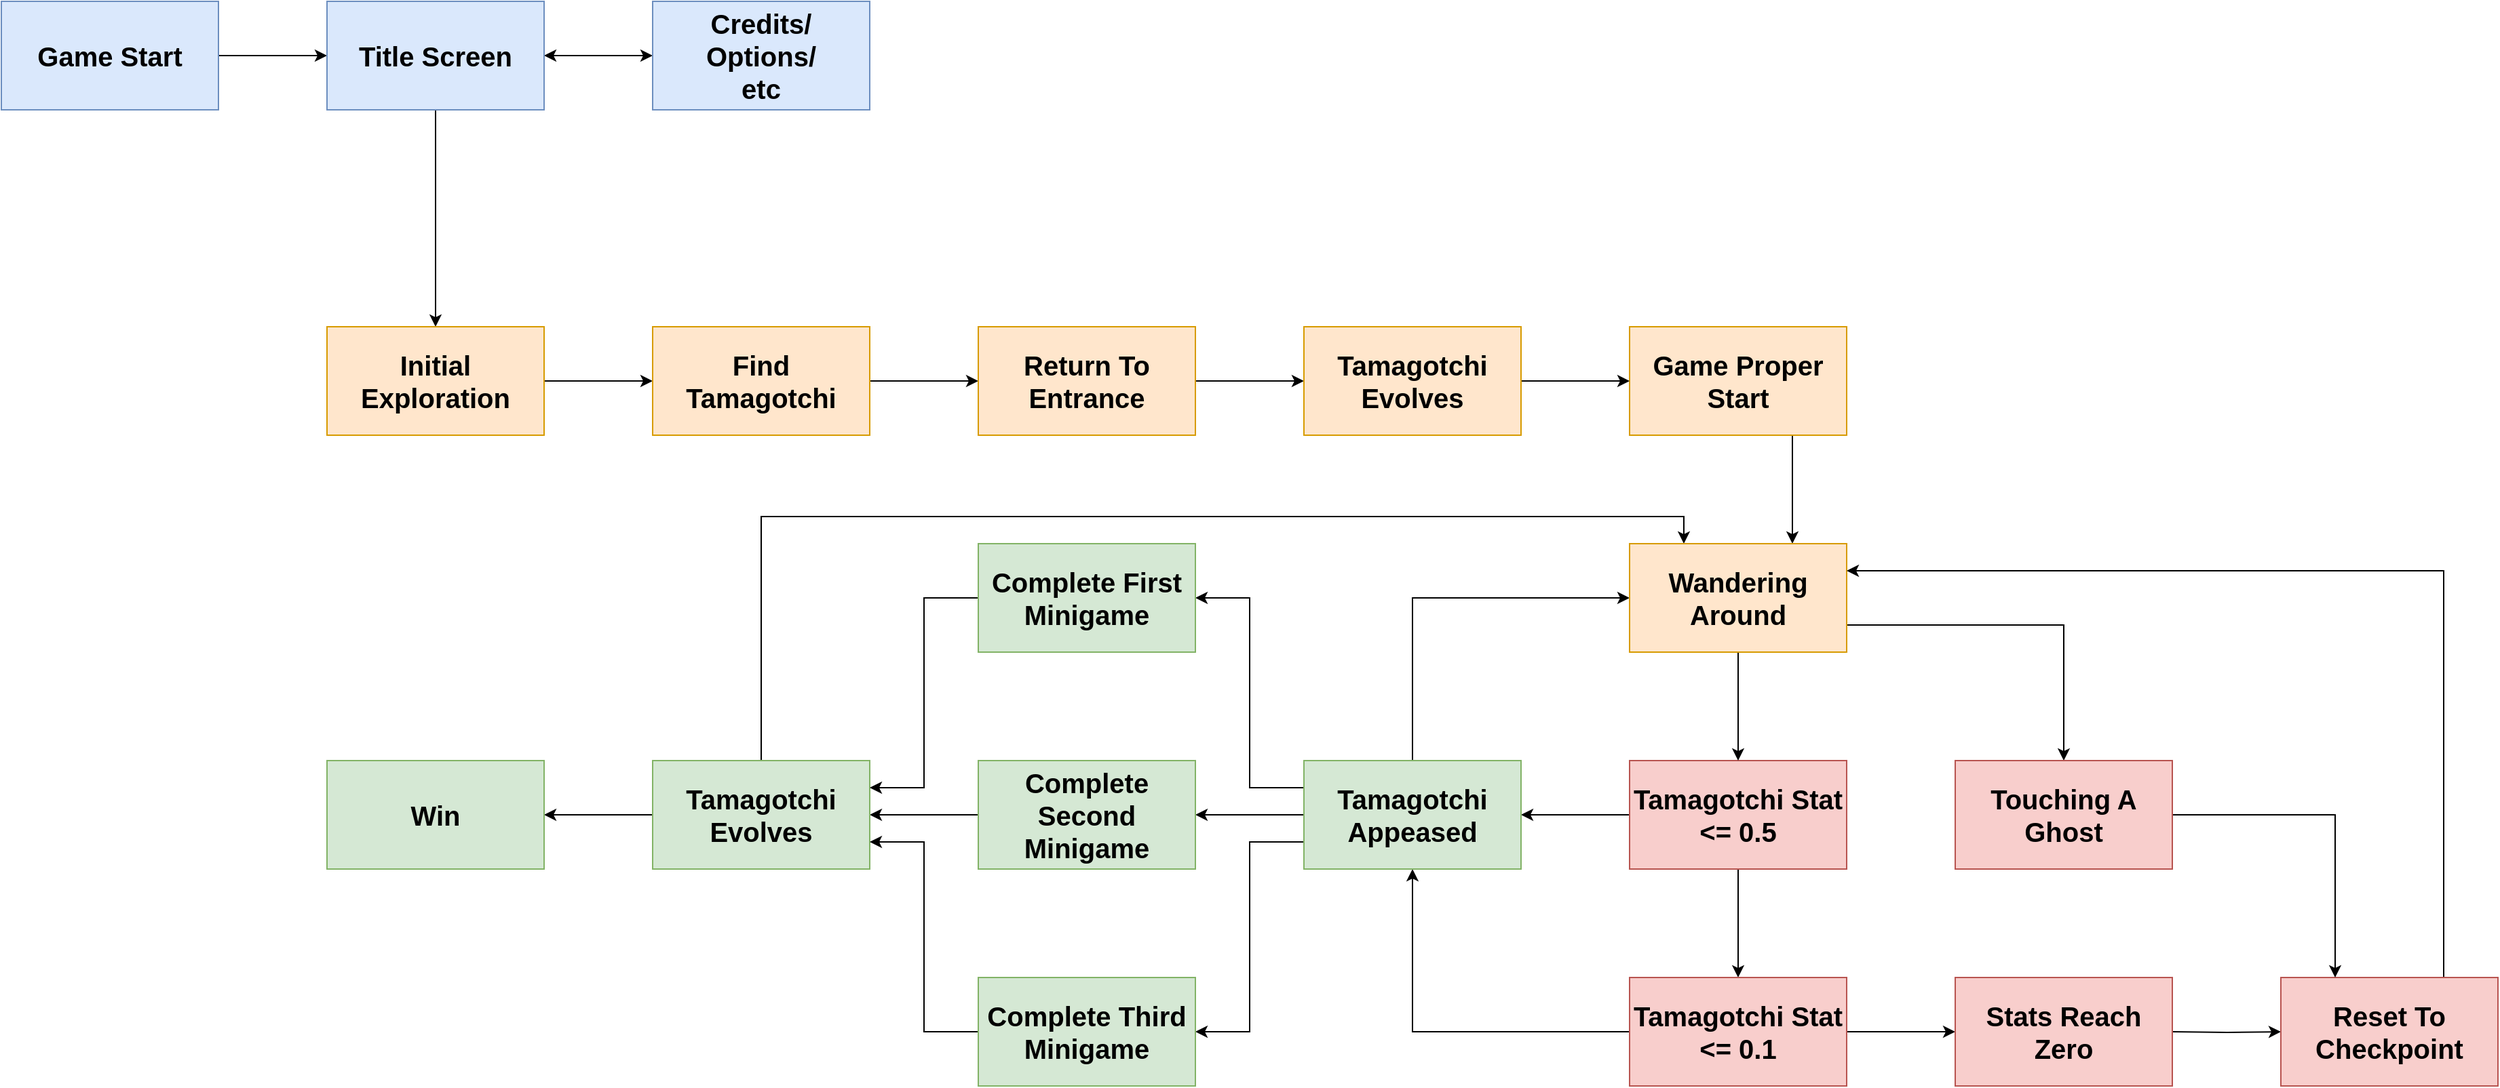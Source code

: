 <mxfile version="20.5.3" type="device"><diagram id="7LpqmNk2iSjQ0hg_V4g5" name="Page-1"><mxGraphModel dx="2522" dy="892" grid="1" gridSize="10" guides="1" tooltips="1" connect="1" arrows="1" fold="1" page="1" pageScale="1" pageWidth="1100" pageHeight="850" math="0" shadow="0"><root><mxCell id="0"/><mxCell id="1" parent="0"/><mxCell id="aFH19z_1QAXetU5XabxN-4" style="edgeStyle=orthogonalEdgeStyle;rounded=0;orthogonalLoop=1;jettySize=auto;html=1;exitX=1;exitY=0.5;exitDx=0;exitDy=0;entryX=0;entryY=0.5;entryDx=0;entryDy=0;fontSize=20;" parent="1" source="aFH19z_1QAXetU5XabxN-1" target="aFH19z_1QAXetU5XabxN-3" edge="1"><mxGeometry relative="1" as="geometry"/></mxCell><mxCell id="aFH19z_1QAXetU5XabxN-1" value="&lt;b style=&quot;font-size: 20px;&quot;&gt;Game Start&lt;br style=&quot;font-size: 20px;&quot;&gt;&lt;/b&gt;" style="rounded=0;whiteSpace=wrap;html=1;fontSize=20;fillColor=#d5e8d4;strokeColor=#82b366;" parent="1" vertex="1"><mxGeometry x="-440" y="160" width="160" height="80" as="geometry"/></mxCell><mxCell id="aFH19z_1QAXetU5XabxN-6" style="edgeStyle=orthogonalEdgeStyle;rounded=0;orthogonalLoop=1;jettySize=auto;html=1;exitX=1;exitY=0.5;exitDx=0;exitDy=0;entryX=0;entryY=0.5;entryDx=0;entryDy=0;fontSize=15;startArrow=classic;startFill=1;" parent="1" source="aFH19z_1QAXetU5XabxN-3" target="aFH19z_1QAXetU5XabxN-5" edge="1"><mxGeometry relative="1" as="geometry"/></mxCell><mxCell id="syz5tHXqvhNhh0BZQjFG-47" style="edgeStyle=orthogonalEdgeStyle;rounded=0;orthogonalLoop=1;jettySize=auto;html=1;exitX=0.5;exitY=1;exitDx=0;exitDy=0;entryX=0.5;entryY=0;entryDx=0;entryDy=0;startArrow=none;startFill=0;endArrow=classic;endFill=1;" edge="1" parent="1" source="aFH19z_1QAXetU5XabxN-3" target="syz5tHXqvhNhh0BZQjFG-46"><mxGeometry relative="1" as="geometry"/></mxCell><mxCell id="aFH19z_1QAXetU5XabxN-3" value="&lt;b style=&quot;font-size: 20px;&quot;&gt;Title Screen&lt;br&gt;&lt;/b&gt;" style="rounded=0;whiteSpace=wrap;html=1;fontSize=20;fillColor=#d5e8d4;strokeColor=#82b366;" parent="1" vertex="1"><mxGeometry x="-200" y="160" width="160" height="80" as="geometry"/></mxCell><mxCell id="aFH19z_1QAXetU5XabxN-5" value="&lt;div&gt;&lt;b style=&quot;font-size: 20px;&quot;&gt;Credits/&lt;/b&gt;&lt;/div&gt;&lt;div&gt;&lt;b style=&quot;font-size: 20px;&quot;&gt;Options/&lt;/b&gt;&lt;/div&gt;&lt;div&gt;&lt;b style=&quot;font-size: 20px;&quot;&gt;etc&lt;/b&gt;&lt;/div&gt;" style="rounded=0;html=1;fontSize=20;whiteSpace=wrap;fillColor=#d5e8d4;strokeColor=#82b366;" parent="1" vertex="1"><mxGeometry x="40" y="160" width="160" height="80" as="geometry"/></mxCell><mxCell id="syz5tHXqvhNhh0BZQjFG-1" style="edgeStyle=orthogonalEdgeStyle;rounded=0;orthogonalLoop=1;jettySize=auto;html=1;exitX=1;exitY=0.5;exitDx=0;exitDy=0;entryX=0;entryY=0.5;entryDx=0;entryDy=0;" edge="1" parent="1" source="aFH19z_1QAXetU5XabxN-10" target="aFH19z_1QAXetU5XabxN-15"><mxGeometry relative="1" as="geometry"/></mxCell><mxCell id="aFH19z_1QAXetU5XabxN-10" value="&lt;b style=&quot;font-size: 20px;&quot;&gt;Find Tamagotchi&lt;br&gt;&lt;/b&gt;" style="rounded=0;whiteSpace=wrap;html=1;fontSize=20;fillColor=#ffe6cc;strokeColor=#d79b00;" parent="1" vertex="1"><mxGeometry x="40" y="400" width="160" height="80" as="geometry"/></mxCell><mxCell id="syz5tHXqvhNhh0BZQjFG-3" style="edgeStyle=orthogonalEdgeStyle;rounded=0;orthogonalLoop=1;jettySize=auto;html=1;exitX=1;exitY=0.5;exitDx=0;exitDy=0;entryX=0;entryY=0.5;entryDx=0;entryDy=0;" edge="1" parent="1" source="aFH19z_1QAXetU5XabxN-15" target="syz5tHXqvhNhh0BZQjFG-2"><mxGeometry relative="1" as="geometry"/></mxCell><mxCell id="aFH19z_1QAXetU5XabxN-15" value="&lt;b style=&quot;font-size: 20px;&quot;&gt;Return To Entrance&lt;br&gt;&lt;/b&gt;" style="rounded=0;whiteSpace=wrap;html=1;fontSize=20;fillColor=#ffe6cc;strokeColor=#d79b00;" parent="1" vertex="1"><mxGeometry x="280" y="400" width="160" height="80" as="geometry"/></mxCell><mxCell id="syz5tHXqvhNhh0BZQjFG-63" style="edgeStyle=orthogonalEdgeStyle;rounded=0;orthogonalLoop=1;jettySize=auto;html=1;exitX=0.75;exitY=1;exitDx=0;exitDy=0;entryX=0.75;entryY=0;entryDx=0;entryDy=0;startArrow=none;startFill=0;endArrow=classic;endFill=1;" edge="1" parent="1" source="aFH19z_1QAXetU5XabxN-17" target="syz5tHXqvhNhh0BZQjFG-38"><mxGeometry relative="1" as="geometry"/></mxCell><mxCell id="aFH19z_1QAXetU5XabxN-17" value="&lt;b style=&quot;font-size: 20px;&quot;&gt;Game Proper Start&lt;br&gt;&lt;/b&gt;" style="rounded=0;whiteSpace=wrap;html=1;fontSize=20;fillColor=#ffe6cc;strokeColor=#d79b00;" parent="1" vertex="1"><mxGeometry x="760" y="400" width="160" height="80" as="geometry"/></mxCell><mxCell id="aFH19z_1QAXetU5XabxN-23" style="edgeStyle=orthogonalEdgeStyle;rounded=0;orthogonalLoop=1;jettySize=auto;html=1;exitX=0.5;exitY=1;exitDx=0;exitDy=0;entryX=0.5;entryY=0;entryDx=0;entryDy=0;fontSize=15;startArrow=none;startFill=0;" parent="1" source="aFH19z_1QAXetU5XabxN-20" target="aFH19z_1QAXetU5XabxN-22" edge="1"><mxGeometry relative="1" as="geometry"/></mxCell><mxCell id="syz5tHXqvhNhh0BZQjFG-41" style="edgeStyle=orthogonalEdgeStyle;rounded=0;orthogonalLoop=1;jettySize=auto;html=1;exitX=0;exitY=0.5;exitDx=0;exitDy=0;entryX=1;entryY=0.5;entryDx=0;entryDy=0;startArrow=none;startFill=0;endArrow=classic;endFill=1;" edge="1" parent="1" source="aFH19z_1QAXetU5XabxN-20" target="aFH19z_1QAXetU5XabxN-24"><mxGeometry relative="1" as="geometry"/></mxCell><mxCell id="aFH19z_1QAXetU5XabxN-20" value="&lt;b style=&quot;font-size: 20px;&quot;&gt;Tamagotchi Stat &amp;lt;= 0.5&lt;br&gt;&lt;/b&gt;" style="rounded=0;whiteSpace=wrap;html=1;fontSize=20;fillColor=#f8cecc;strokeColor=#b85450;" parent="1" vertex="1"><mxGeometry x="760" y="720" width="160" height="80" as="geometry"/></mxCell><mxCell id="aFH19z_1QAXetU5XabxN-35" style="edgeStyle=orthogonalEdgeStyle;rounded=0;orthogonalLoop=1;jettySize=auto;html=1;exitX=1;exitY=0.5;exitDx=0;exitDy=0;entryX=0;entryY=0.5;entryDx=0;entryDy=0;fontSize=15;startArrow=none;startFill=0;" parent="1" source="aFH19z_1QAXetU5XabxN-22" target="aFH19z_1QAXetU5XabxN-30" edge="1"><mxGeometry relative="1" as="geometry"/></mxCell><mxCell id="syz5tHXqvhNhh0BZQjFG-42" style="edgeStyle=orthogonalEdgeStyle;rounded=0;orthogonalLoop=1;jettySize=auto;html=1;exitX=0;exitY=0.5;exitDx=0;exitDy=0;entryX=0.5;entryY=1;entryDx=0;entryDy=0;startArrow=none;startFill=0;endArrow=classic;endFill=1;" edge="1" parent="1" source="aFH19z_1QAXetU5XabxN-22" target="aFH19z_1QAXetU5XabxN-24"><mxGeometry relative="1" as="geometry"/></mxCell><mxCell id="aFH19z_1QAXetU5XabxN-22" value="&lt;b style=&quot;font-size: 20px;&quot;&gt;Tamagotchi Stat &amp;lt;= 0.1&lt;br&gt;&lt;/b&gt;" style="rounded=0;whiteSpace=wrap;html=1;fontSize=20;fillColor=#f8cecc;strokeColor=#b85450;" parent="1" vertex="1"><mxGeometry x="760" y="880" width="160" height="80" as="geometry"/></mxCell><mxCell id="syz5tHXqvhNhh0BZQjFG-27" style="edgeStyle=orthogonalEdgeStyle;rounded=0;orthogonalLoop=1;jettySize=auto;html=1;exitX=0;exitY=0.5;exitDx=0;exitDy=0;entryX=1;entryY=0.5;entryDx=0;entryDy=0;startArrow=none;startFill=0;" edge="1" parent="1" source="aFH19z_1QAXetU5XabxN-24" target="syz5tHXqvhNhh0BZQjFG-5"><mxGeometry relative="1" as="geometry"/></mxCell><mxCell id="syz5tHXqvhNhh0BZQjFG-28" style="edgeStyle=orthogonalEdgeStyle;rounded=0;orthogonalLoop=1;jettySize=auto;html=1;exitX=0;exitY=0.75;exitDx=0;exitDy=0;entryX=1;entryY=0.5;entryDx=0;entryDy=0;startArrow=none;startFill=0;" edge="1" parent="1" source="aFH19z_1QAXetU5XabxN-24" target="syz5tHXqvhNhh0BZQjFG-14"><mxGeometry relative="1" as="geometry"/></mxCell><mxCell id="syz5tHXqvhNhh0BZQjFG-29" style="edgeStyle=orthogonalEdgeStyle;rounded=0;orthogonalLoop=1;jettySize=auto;html=1;exitX=0;exitY=0.25;exitDx=0;exitDy=0;entryX=1;entryY=0.5;entryDx=0;entryDy=0;startArrow=none;startFill=0;" edge="1" parent="1" source="aFH19z_1QAXetU5XabxN-24" target="syz5tHXqvhNhh0BZQjFG-10"><mxGeometry relative="1" as="geometry"/></mxCell><mxCell id="syz5tHXqvhNhh0BZQjFG-43" style="edgeStyle=orthogonalEdgeStyle;rounded=0;orthogonalLoop=1;jettySize=auto;html=1;exitX=0.5;exitY=0;exitDx=0;exitDy=0;entryX=0;entryY=0.5;entryDx=0;entryDy=0;startArrow=none;startFill=0;endArrow=classic;endFill=1;" edge="1" parent="1" source="aFH19z_1QAXetU5XabxN-24" target="syz5tHXqvhNhh0BZQjFG-38"><mxGeometry relative="1" as="geometry"/></mxCell><mxCell id="aFH19z_1QAXetU5XabxN-24" value="&lt;b style=&quot;font-size: 20px;&quot;&gt;Tamagotchi Appeased&lt;br&gt;&lt;/b&gt;" style="rounded=0;whiteSpace=wrap;html=1;fontSize=20;fillColor=#d5e8d4;strokeColor=#82b366;" parent="1" vertex="1"><mxGeometry x="520" y="720" width="160" height="80" as="geometry"/></mxCell><mxCell id="syz5tHXqvhNhh0BZQjFG-52" style="edgeStyle=orthogonalEdgeStyle;rounded=0;orthogonalLoop=1;jettySize=auto;html=1;exitX=1;exitY=0.5;exitDx=0;exitDy=0;entryX=0;entryY=0.5;entryDx=0;entryDy=0;startArrow=none;startFill=0;endArrow=classic;endFill=1;" edge="1" parent="1" target="syz5tHXqvhNhh0BZQjFG-51"><mxGeometry relative="1" as="geometry"><mxPoint x="1160" y="920" as="sourcePoint"/></mxGeometry></mxCell><mxCell id="aFH19z_1QAXetU5XabxN-30" value="&lt;b style=&quot;font-size: 20px;&quot;&gt;Stats Reach Zero&lt;br&gt;&lt;/b&gt;" style="rounded=0;whiteSpace=wrap;html=1;fontSize=20;fillColor=#f8cecc;strokeColor=#b85450;" parent="1" vertex="1"><mxGeometry x="1000" y="880" width="160" height="80" as="geometry"/></mxCell><mxCell id="syz5tHXqvhNhh0BZQjFG-64" style="edgeStyle=orthogonalEdgeStyle;rounded=0;orthogonalLoop=1;jettySize=auto;html=1;exitX=1;exitY=0.5;exitDx=0;exitDy=0;entryX=0;entryY=0.5;entryDx=0;entryDy=0;startArrow=none;startFill=0;endArrow=classic;endFill=1;" edge="1" parent="1" source="syz5tHXqvhNhh0BZQjFG-2" target="aFH19z_1QAXetU5XabxN-17"><mxGeometry relative="1" as="geometry"/></mxCell><mxCell id="syz5tHXqvhNhh0BZQjFG-2" value="&lt;b&gt;Tamagotchi Evolves&lt;br&gt;&lt;/b&gt;" style="rounded=0;whiteSpace=wrap;html=1;fontSize=20;fillColor=#ffe6cc;strokeColor=#d79b00;" vertex="1" parent="1"><mxGeometry x="520" y="400" width="160" height="80" as="geometry"/></mxCell><mxCell id="syz5tHXqvhNhh0BZQjFG-21" style="edgeStyle=orthogonalEdgeStyle;rounded=0;orthogonalLoop=1;jettySize=auto;html=1;exitX=0;exitY=0.5;exitDx=0;exitDy=0;entryX=1;entryY=0.5;entryDx=0;entryDy=0;" edge="1" parent="1" source="syz5tHXqvhNhh0BZQjFG-5" target="syz5tHXqvhNhh0BZQjFG-6"><mxGeometry relative="1" as="geometry"/></mxCell><mxCell id="syz5tHXqvhNhh0BZQjFG-5" value="&lt;b style=&quot;font-size: 20px;&quot;&gt;Complete Second Minigame&lt;br&gt;&lt;/b&gt;" style="rounded=0;whiteSpace=wrap;html=1;fontSize=20;fillColor=#d5e8d4;strokeColor=#82b366;" vertex="1" parent="1"><mxGeometry x="280" y="720" width="160" height="80" as="geometry"/></mxCell><mxCell id="syz5tHXqvhNhh0BZQjFG-54" style="edgeStyle=orthogonalEdgeStyle;rounded=0;orthogonalLoop=1;jettySize=auto;html=1;exitX=0;exitY=0.5;exitDx=0;exitDy=0;entryX=1;entryY=0.5;entryDx=0;entryDy=0;startArrow=none;startFill=0;endArrow=classic;endFill=1;" edge="1" parent="1" source="syz5tHXqvhNhh0BZQjFG-6" target="syz5tHXqvhNhh0BZQjFG-53"><mxGeometry relative="1" as="geometry"/></mxCell><mxCell id="syz5tHXqvhNhh0BZQjFG-55" style="edgeStyle=orthogonalEdgeStyle;rounded=0;orthogonalLoop=1;jettySize=auto;html=1;exitX=0.5;exitY=0;exitDx=0;exitDy=0;entryX=0.25;entryY=0;entryDx=0;entryDy=0;startArrow=none;startFill=0;endArrow=classic;endFill=1;" edge="1" parent="1" source="syz5tHXqvhNhh0BZQjFG-6" target="syz5tHXqvhNhh0BZQjFG-38"><mxGeometry relative="1" as="geometry"><Array as="points"><mxPoint x="120" y="540"/><mxPoint x="800" y="540"/></Array></mxGeometry></mxCell><mxCell id="syz5tHXqvhNhh0BZQjFG-6" value="&lt;b&gt;Tamagotchi Evolves&lt;br&gt;&lt;/b&gt;" style="rounded=0;whiteSpace=wrap;html=1;fontSize=20;fillColor=#d5e8d4;strokeColor=#82b366;" vertex="1" parent="1"><mxGeometry x="40" y="720" width="160" height="80" as="geometry"/></mxCell><mxCell id="syz5tHXqvhNhh0BZQjFG-35" style="edgeStyle=orthogonalEdgeStyle;rounded=0;orthogonalLoop=1;jettySize=auto;html=1;exitX=0;exitY=0.5;exitDx=0;exitDy=0;entryX=1;entryY=0.25;entryDx=0;entryDy=0;startArrow=none;startFill=0;endArrow=classic;endFill=1;" edge="1" parent="1" source="syz5tHXqvhNhh0BZQjFG-10" target="syz5tHXqvhNhh0BZQjFG-6"><mxGeometry relative="1" as="geometry"/></mxCell><mxCell id="syz5tHXqvhNhh0BZQjFG-10" value="&lt;b style=&quot;font-size: 20px;&quot;&gt;Complete First Minigame&lt;br&gt;&lt;/b&gt;" style="rounded=0;whiteSpace=wrap;html=1;fontSize=20;fillColor=#d5e8d4;strokeColor=#82b366;" vertex="1" parent="1"><mxGeometry x="280" y="560" width="160" height="80" as="geometry"/></mxCell><mxCell id="syz5tHXqvhNhh0BZQjFG-36" style="edgeStyle=orthogonalEdgeStyle;rounded=0;orthogonalLoop=1;jettySize=auto;html=1;exitX=0;exitY=0.5;exitDx=0;exitDy=0;entryX=1;entryY=0.75;entryDx=0;entryDy=0;startArrow=none;startFill=0;endArrow=classic;endFill=1;" edge="1" parent="1" source="syz5tHXqvhNhh0BZQjFG-14" target="syz5tHXqvhNhh0BZQjFG-6"><mxGeometry relative="1" as="geometry"/></mxCell><mxCell id="syz5tHXqvhNhh0BZQjFG-14" value="&lt;b style=&quot;font-size: 20px;&quot;&gt;Complete Third Minigame&lt;br&gt;&lt;/b&gt;" style="rounded=0;whiteSpace=wrap;html=1;fontSize=20;fillColor=#d5e8d4;strokeColor=#82b366;" vertex="1" parent="1"><mxGeometry x="280" y="880" width="160" height="80" as="geometry"/></mxCell><mxCell id="syz5tHXqvhNhh0BZQjFG-40" style="edgeStyle=orthogonalEdgeStyle;rounded=0;orthogonalLoop=1;jettySize=auto;html=1;exitX=0.5;exitY=1;exitDx=0;exitDy=0;entryX=0.5;entryY=0;entryDx=0;entryDy=0;startArrow=none;startFill=0;endArrow=classic;endFill=1;" edge="1" parent="1" source="syz5tHXqvhNhh0BZQjFG-38" target="aFH19z_1QAXetU5XabxN-20"><mxGeometry relative="1" as="geometry"/></mxCell><mxCell id="syz5tHXqvhNhh0BZQjFG-65" style="edgeStyle=orthogonalEdgeStyle;rounded=0;orthogonalLoop=1;jettySize=auto;html=1;exitX=1;exitY=0.75;exitDx=0;exitDy=0;entryX=0.5;entryY=0;entryDx=0;entryDy=0;startArrow=none;startFill=0;endArrow=classic;endFill=1;" edge="1" parent="1" source="syz5tHXqvhNhh0BZQjFG-38" target="syz5tHXqvhNhh0BZQjFG-57"><mxGeometry relative="1" as="geometry"/></mxCell><mxCell id="syz5tHXqvhNhh0BZQjFG-38" value="&lt;b style=&quot;font-size: 20px;&quot;&gt;Wandering Around&lt;br&gt;&lt;/b&gt;" style="rounded=0;whiteSpace=wrap;html=1;fontSize=20;fillColor=#ffe6cc;strokeColor=#d79b00;" vertex="1" parent="1"><mxGeometry x="760" y="560" width="160" height="80" as="geometry"/></mxCell><mxCell id="syz5tHXqvhNhh0BZQjFG-48" style="edgeStyle=orthogonalEdgeStyle;rounded=0;orthogonalLoop=1;jettySize=auto;html=1;exitX=1;exitY=0.5;exitDx=0;exitDy=0;entryX=0;entryY=0.5;entryDx=0;entryDy=0;startArrow=none;startFill=0;endArrow=classic;endFill=1;" edge="1" parent="1" source="syz5tHXqvhNhh0BZQjFG-46" target="aFH19z_1QAXetU5XabxN-10"><mxGeometry relative="1" as="geometry"/></mxCell><mxCell id="syz5tHXqvhNhh0BZQjFG-46" value="&lt;b style=&quot;font-size: 20px;&quot;&gt;Initial Exploration&lt;br&gt;&lt;/b&gt;" style="rounded=0;whiteSpace=wrap;html=1;fontSize=20;fillColor=#ffe6cc;strokeColor=#d79b00;" vertex="1" parent="1"><mxGeometry x="-200" y="400" width="160" height="80" as="geometry"/></mxCell><mxCell id="syz5tHXqvhNhh0BZQjFG-62" style="edgeStyle=orthogonalEdgeStyle;rounded=0;orthogonalLoop=1;jettySize=auto;html=1;exitX=0.75;exitY=0;exitDx=0;exitDy=0;entryX=1;entryY=0.25;entryDx=0;entryDy=0;startArrow=none;startFill=0;endArrow=classic;endFill=1;" edge="1" parent="1" source="syz5tHXqvhNhh0BZQjFG-51" target="syz5tHXqvhNhh0BZQjFG-38"><mxGeometry relative="1" as="geometry"/></mxCell><mxCell id="syz5tHXqvhNhh0BZQjFG-51" value="&lt;b style=&quot;font-size: 20px;&quot;&gt;Reset To Checkpoint&lt;br&gt;&lt;/b&gt;" style="rounded=0;whiteSpace=wrap;html=1;fontSize=20;fillColor=#f8cecc;strokeColor=#b85450;" vertex="1" parent="1"><mxGeometry x="1240" y="880" width="160" height="80" as="geometry"/></mxCell><mxCell id="syz5tHXqvhNhh0BZQjFG-53" value="&lt;b&gt;Win&lt;br&gt;&lt;/b&gt;" style="rounded=0;whiteSpace=wrap;html=1;fontSize=20;fillColor=#d5e8d4;strokeColor=#82b366;" vertex="1" parent="1"><mxGeometry x="-200" y="720" width="160" height="80" as="geometry"/></mxCell><mxCell id="syz5tHXqvhNhh0BZQjFG-66" style="edgeStyle=orthogonalEdgeStyle;rounded=0;orthogonalLoop=1;jettySize=auto;html=1;exitX=1;exitY=0.5;exitDx=0;exitDy=0;entryX=0.25;entryY=0;entryDx=0;entryDy=0;startArrow=none;startFill=0;endArrow=classic;endFill=1;" edge="1" parent="1" source="syz5tHXqvhNhh0BZQjFG-57" target="syz5tHXqvhNhh0BZQjFG-51"><mxGeometry relative="1" as="geometry"/></mxCell><mxCell id="syz5tHXqvhNhh0BZQjFG-57" value="&lt;b style=&quot;font-size: 20px;&quot;&gt;Touching A Ghost&lt;br&gt;&lt;/b&gt;" style="rounded=0;whiteSpace=wrap;html=1;fontSize=20;fillColor=#f8cecc;strokeColor=#b85450;" vertex="1" parent="1"><mxGeometry x="1000" y="720" width="160" height="80" as="geometry"/></mxCell><mxCell id="syz5tHXqvhNhh0BZQjFG-67" value="&lt;b style=&quot;font-size: 20px;&quot;&gt;Game Start&lt;br style=&quot;font-size: 20px;&quot;&gt;&lt;/b&gt;" style="rounded=0;whiteSpace=wrap;html=1;fontSize=20;fillColor=#d5e8d4;strokeColor=#82b366;" vertex="1" parent="1"><mxGeometry x="-440" y="160" width="160" height="80" as="geometry"/></mxCell><mxCell id="syz5tHXqvhNhh0BZQjFG-68" value="&lt;b style=&quot;font-size: 20px;&quot;&gt;Title Screen&lt;br&gt;&lt;/b&gt;" style="rounded=0;whiteSpace=wrap;html=1;fontSize=20;fillColor=#d5e8d4;strokeColor=#82b366;" vertex="1" parent="1"><mxGeometry x="-200" y="160" width="160" height="80" as="geometry"/></mxCell><mxCell id="syz5tHXqvhNhh0BZQjFG-69" value="&lt;div&gt;&lt;b style=&quot;font-size: 20px;&quot;&gt;Credits/&lt;/b&gt;&lt;/div&gt;&lt;div&gt;&lt;b style=&quot;font-size: 20px;&quot;&gt;Options/&lt;/b&gt;&lt;/div&gt;&lt;div&gt;&lt;b style=&quot;font-size: 20px;&quot;&gt;etc&lt;/b&gt;&lt;/div&gt;" style="rounded=0;html=1;fontSize=20;whiteSpace=wrap;fillColor=#d5e8d4;strokeColor=#82b366;" vertex="1" parent="1"><mxGeometry x="40" y="160" width="160" height="80" as="geometry"/></mxCell><mxCell id="syz5tHXqvhNhh0BZQjFG-70" value="&lt;b style=&quot;font-size: 20px;&quot;&gt;Game Start&lt;br style=&quot;font-size: 20px;&quot;&gt;&lt;/b&gt;" style="rounded=0;whiteSpace=wrap;html=1;fontSize=20;fillColor=#dae8fc;strokeColor=#6c8ebf;" vertex="1" parent="1"><mxGeometry x="-440" y="160" width="160" height="80" as="geometry"/></mxCell><mxCell id="syz5tHXqvhNhh0BZQjFG-71" value="&lt;b style=&quot;font-size: 20px;&quot;&gt;Title Screen&lt;br&gt;&lt;/b&gt;" style="rounded=0;whiteSpace=wrap;html=1;fontSize=20;fillColor=#dae8fc;strokeColor=#6c8ebf;" vertex="1" parent="1"><mxGeometry x="-200" y="160" width="160" height="80" as="geometry"/></mxCell><mxCell id="syz5tHXqvhNhh0BZQjFG-72" value="&lt;div&gt;&lt;b style=&quot;font-size: 20px;&quot;&gt;Credits/&lt;/b&gt;&lt;/div&gt;&lt;div&gt;&lt;b style=&quot;font-size: 20px;&quot;&gt;Options/&lt;/b&gt;&lt;/div&gt;&lt;div&gt;&lt;b style=&quot;font-size: 20px;&quot;&gt;etc&lt;/b&gt;&lt;/div&gt;" style="rounded=0;html=1;fontSize=20;whiteSpace=wrap;fillColor=#dae8fc;strokeColor=#6c8ebf;" vertex="1" parent="1"><mxGeometry x="40" y="160" width="160" height="80" as="geometry"/></mxCell><mxCell id="syz5tHXqvhNhh0BZQjFG-73" value="&lt;b style=&quot;font-size: 20px;&quot;&gt;Find Tamagotchi&lt;br&gt;&lt;/b&gt;" style="rounded=0;whiteSpace=wrap;html=1;fontSize=20;fillColor=#ffe6cc;strokeColor=#d79b00;" vertex="1" parent="1"><mxGeometry x="40" y="400" width="160" height="80" as="geometry"/></mxCell></root></mxGraphModel></diagram></mxfile>